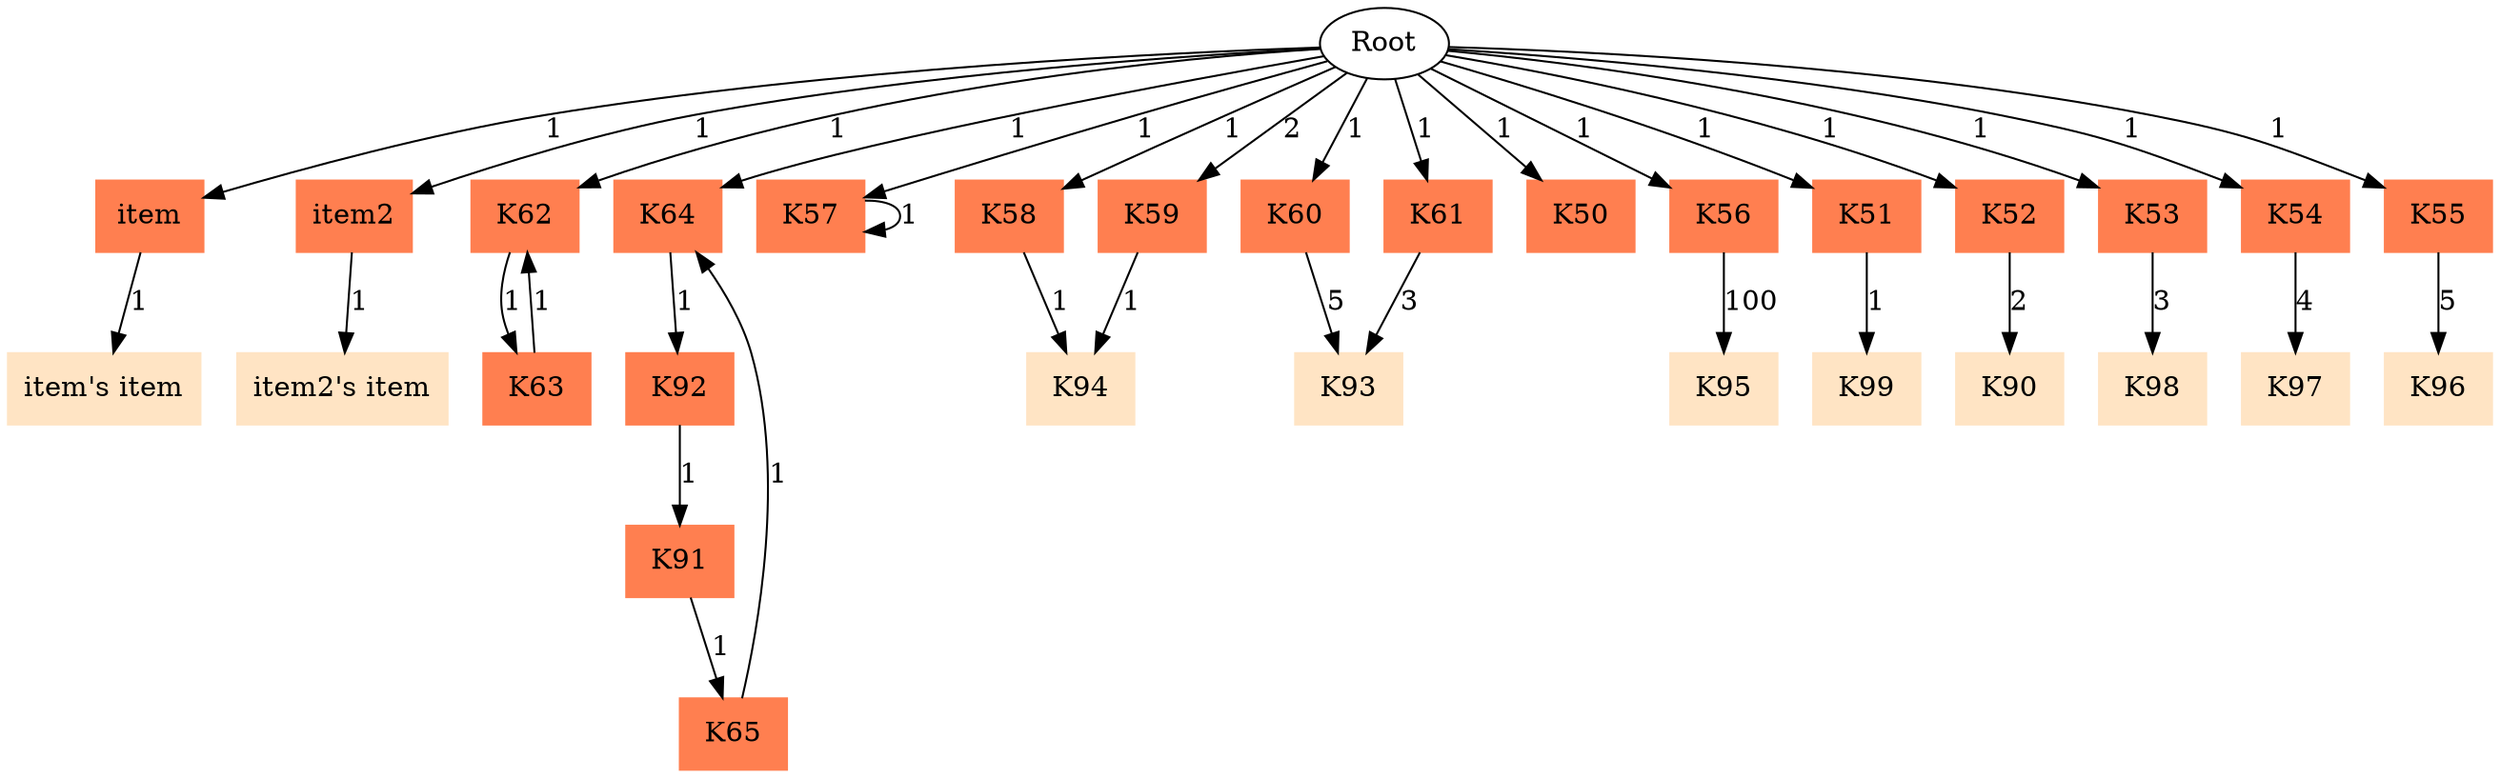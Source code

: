 // UK <-> LK
digraph {
	Root
	item [color=coral shape=box style=filled]
	item2 [color=coral shape=box style=filled]
	K62 [color=coral shape=box style=filled]
	K64 [color=coral shape=box style=filled]
	K57 [color=coral shape=box style=filled]
	K58 [color=coral shape=box style=filled]
	K59 [color=coral shape=box style=filled]
	K60 [color=coral shape=box style=filled]
	K61 [color=coral shape=box style=filled]
	K59 [color=coral shape=box style=filled]
	K50 [color=coral shape=box style=filled]
	K56 [color=coral shape=box style=filled]
	K51 [color=coral shape=box style=filled]
	K52 [color=coral shape=box style=filled]
	K53 [color=coral shape=box style=filled]
	K54 [color=coral shape=box style=filled]
	K55 [color=coral shape=box style=filled]
	"item's item" [color=bisque shape=box style=filled]
	"item2's item" [color=bisque shape=box style=filled]
	K63 [color=coral shape=box style=filled]
	K62 [color=coral shape=box style=filled]
	K92 [color=coral shape=box style=filled]
	K64 [color=coral shape=box style=filled]
	K91 [color=coral shape=box style=filled]
	K65 [color=coral shape=box style=filled]
	K57 [color=coral shape=box style=filled]
	K94 [color=bisque shape=box style=filled]
	K94 [color=bisque shape=box style=filled]
	K93 [color=bisque shape=box style=filled]
	K93 [color=bisque shape=box style=filled]
	K93 [color=bisque shape=box style=filled]
	K93 [color=bisque shape=box style=filled]
	K93 [color=bisque shape=box style=filled]
	K93 [color=bisque shape=box style=filled]
	K93 [color=bisque shape=box style=filled]
	K93 [color=bisque shape=box style=filled]
	K95 [color=bisque shape=box style=filled]
	K95 [color=bisque shape=box style=filled]
	K95 [color=bisque shape=box style=filled]
	K95 [color=bisque shape=box style=filled]
	K95 [color=bisque shape=box style=filled]
	K95 [color=bisque shape=box style=filled]
	K95 [color=bisque shape=box style=filled]
	K95 [color=bisque shape=box style=filled]
	K95 [color=bisque shape=box style=filled]
	K95 [color=bisque shape=box style=filled]
	K95 [color=bisque shape=box style=filled]
	K95 [color=bisque shape=box style=filled]
	K95 [color=bisque shape=box style=filled]
	K95 [color=bisque shape=box style=filled]
	K95 [color=bisque shape=box style=filled]
	K95 [color=bisque shape=box style=filled]
	K95 [color=bisque shape=box style=filled]
	K95 [color=bisque shape=box style=filled]
	K95 [color=bisque shape=box style=filled]
	K95 [color=bisque shape=box style=filled]
	K95 [color=bisque shape=box style=filled]
	K95 [color=bisque shape=box style=filled]
	K95 [color=bisque shape=box style=filled]
	K95 [color=bisque shape=box style=filled]
	K95 [color=bisque shape=box style=filled]
	K95 [color=bisque shape=box style=filled]
	K95 [color=bisque shape=box style=filled]
	K95 [color=bisque shape=box style=filled]
	K95 [color=bisque shape=box style=filled]
	K95 [color=bisque shape=box style=filled]
	K95 [color=bisque shape=box style=filled]
	K95 [color=bisque shape=box style=filled]
	K95 [color=bisque shape=box style=filled]
	K95 [color=bisque shape=box style=filled]
	K95 [color=bisque shape=box style=filled]
	K95 [color=bisque shape=box style=filled]
	K95 [color=bisque shape=box style=filled]
	K95 [color=bisque shape=box style=filled]
	K95 [color=bisque shape=box style=filled]
	K95 [color=bisque shape=box style=filled]
	K95 [color=bisque shape=box style=filled]
	K95 [color=bisque shape=box style=filled]
	K95 [color=bisque shape=box style=filled]
	K95 [color=bisque shape=box style=filled]
	K95 [color=bisque shape=box style=filled]
	K95 [color=bisque shape=box style=filled]
	K95 [color=bisque shape=box style=filled]
	K95 [color=bisque shape=box style=filled]
	K95 [color=bisque shape=box style=filled]
	K95 [color=bisque shape=box style=filled]
	K95 [color=bisque shape=box style=filled]
	K95 [color=bisque shape=box style=filled]
	K95 [color=bisque shape=box style=filled]
	K95 [color=bisque shape=box style=filled]
	K95 [color=bisque shape=box style=filled]
	K95 [color=bisque shape=box style=filled]
	K95 [color=bisque shape=box style=filled]
	K95 [color=bisque shape=box style=filled]
	K95 [color=bisque shape=box style=filled]
	K95 [color=bisque shape=box style=filled]
	K95 [color=bisque shape=box style=filled]
	K95 [color=bisque shape=box style=filled]
	K95 [color=bisque shape=box style=filled]
	K95 [color=bisque shape=box style=filled]
	K95 [color=bisque shape=box style=filled]
	K95 [color=bisque shape=box style=filled]
	K95 [color=bisque shape=box style=filled]
	K95 [color=bisque shape=box style=filled]
	K95 [color=bisque shape=box style=filled]
	K95 [color=bisque shape=box style=filled]
	K95 [color=bisque shape=box style=filled]
	K95 [color=bisque shape=box style=filled]
	K95 [color=bisque shape=box style=filled]
	K95 [color=bisque shape=box style=filled]
	K95 [color=bisque shape=box style=filled]
	K95 [color=bisque shape=box style=filled]
	K95 [color=bisque shape=box style=filled]
	K95 [color=bisque shape=box style=filled]
	K95 [color=bisque shape=box style=filled]
	K95 [color=bisque shape=box style=filled]
	K95 [color=bisque shape=box style=filled]
	K95 [color=bisque shape=box style=filled]
	K95 [color=bisque shape=box style=filled]
	K95 [color=bisque shape=box style=filled]
	K95 [color=bisque shape=box style=filled]
	K95 [color=bisque shape=box style=filled]
	K95 [color=bisque shape=box style=filled]
	K95 [color=bisque shape=box style=filled]
	K95 [color=bisque shape=box style=filled]
	K95 [color=bisque shape=box style=filled]
	K95 [color=bisque shape=box style=filled]
	K95 [color=bisque shape=box style=filled]
	K95 [color=bisque shape=box style=filled]
	K95 [color=bisque shape=box style=filled]
	K95 [color=bisque shape=box style=filled]
	K95 [color=bisque shape=box style=filled]
	K95 [color=bisque shape=box style=filled]
	K95 [color=bisque shape=box style=filled]
	K95 [color=bisque shape=box style=filled]
	K95 [color=bisque shape=box style=filled]
	K99 [color=bisque shape=box style=filled]
	K90 [color=bisque shape=box style=filled]
	K90 [color=bisque shape=box style=filled]
	K98 [color=bisque shape=box style=filled]
	K98 [color=bisque shape=box style=filled]
	K98 [color=bisque shape=box style=filled]
	K97 [color=bisque shape=box style=filled]
	K97 [color=bisque shape=box style=filled]
	K97 [color=bisque shape=box style=filled]
	K97 [color=bisque shape=box style=filled]
	K96 [color=bisque shape=box style=filled]
	K96 [color=bisque shape=box style=filled]
	K96 [color=bisque shape=box style=filled]
	K96 [color=bisque shape=box style=filled]
	K96 [color=bisque shape=box style=filled]
		K60 -> K93 [label=5]
		item -> "item's item" [label=1]
		Root -> K55 [label=1]
		K59 -> K94 [label=1]
		Root -> K51 [label=1]
		Root -> K58 [label=1]
		K61 -> K93 [label=3]
		K54 -> K97 [label=4]
		Root -> K64 [label=1]
		K63 -> K62 [label=1]
		Root -> K54 [label=1]
		K62 -> K63 [label=1]
		Root -> K60 [label=1]
		Root -> item2 [label=1]
		Root -> K50 [label=1]
		K57 -> K57 [label=1]
		K52 -> K90 [label=2]
		item2 -> "item2's item" [label=1]
		Root -> item [label=1]
		Root -> K61 [label=1]
		K51 -> K99 [label=1]
		K65 -> K64 [label=1]
		K53 -> K98 [label=3]
		Root -> K57 [label=1]
		K56 -> K95 [label=100]
		K55 -> K96 [label=5]
		Root -> K53 [label=1]
		K64 -> K92 [label=1]
		Root -> K56 [label=1]
		K92 -> K91 [label=1]
		Root -> K62 [label=1]
		K58 -> K94 [label=1]
		Root -> K52 [label=1]
		K91 -> K65 [label=1]
		Root -> K59 [label=2]
}